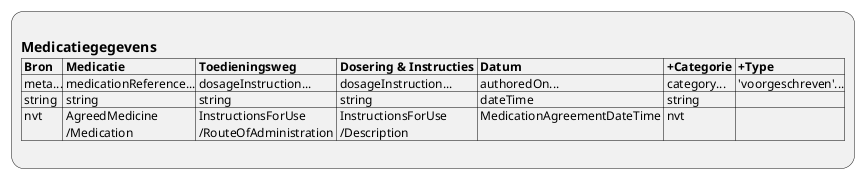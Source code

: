 @startuml ViewDefinition-Medicatiegegevens
:
== Medicatiegegevens
|= Bron |= Medicatie |= Toedieningsweg |= Dosering & Instructies |= Datum |= +Categorie |= +Type |
| meta...| medicationReference...| dosageInstruction...| dosageInstruction...| authoredOn...| category...| 'voorgeschreven'...|
| string | string | string | string | dateTime | string |  |
| nvt | AgreedMedicine\n /Medication | InstructionsForUse\n /RouteOfAdministration | InstructionsForUse\n /Description | MedicationAgreementDateTime | nvt ||
;
@enduml